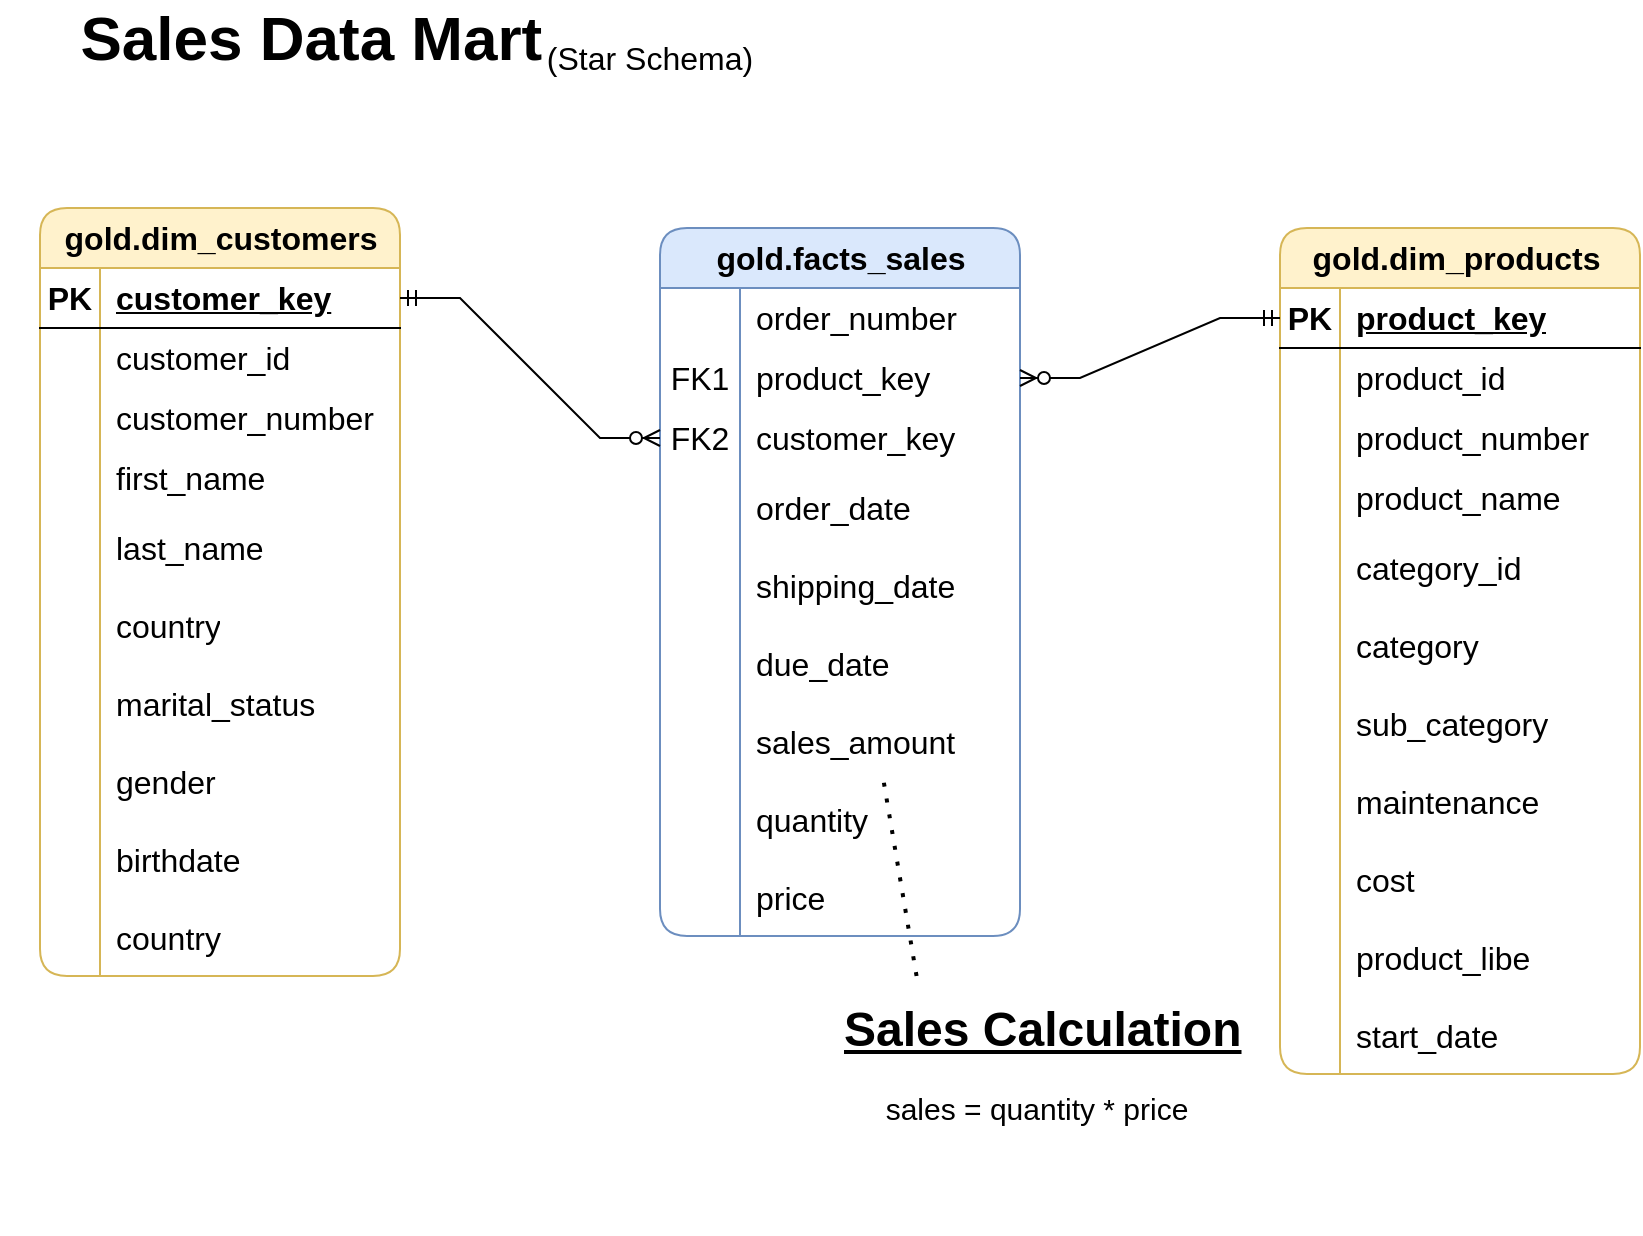 <mxfile version="26.1.0">
  <diagram name="Page-1" id="N7ihyNQauSOS1U6XEbfd">
    <mxGraphModel grid="1" page="1" gridSize="10" guides="1" tooltips="1" connect="1" arrows="1" fold="1" pageScale="1" pageWidth="850" pageHeight="1100" math="0" shadow="0">
      <root>
        <mxCell id="0" />
        <mxCell id="1" parent="0" />
        <mxCell id="QoZe6DG2z-Dy7hGhGaiL-14" value="gold.dim_customers" style="shape=table;startSize=30;container=1;collapsible=1;childLayout=tableLayout;fixedRows=1;rowLines=0;fontStyle=1;align=center;resizeLast=1;html=1;rounded=1;fillColor=#fff2cc;strokeColor=#d6b656;fontSize=16;" vertex="1" parent="1">
          <mxGeometry x="10" y="110" width="180" height="384" as="geometry" />
        </mxCell>
        <mxCell id="QoZe6DG2z-Dy7hGhGaiL-15" value="" style="shape=tableRow;horizontal=0;startSize=0;swimlaneHead=0;swimlaneBody=0;fillColor=none;collapsible=0;dropTarget=0;points=[[0,0.5],[1,0.5]];portConstraint=eastwest;top=0;left=0;right=0;bottom=1;fontSize=16;" vertex="1" parent="QoZe6DG2z-Dy7hGhGaiL-14">
          <mxGeometry y="30" width="180" height="30" as="geometry" />
        </mxCell>
        <mxCell id="QoZe6DG2z-Dy7hGhGaiL-16" value="PK" style="shape=partialRectangle;connectable=0;fillColor=none;top=0;left=0;bottom=0;right=0;fontStyle=1;overflow=hidden;whiteSpace=wrap;html=1;fontSize=16;" vertex="1" parent="QoZe6DG2z-Dy7hGhGaiL-15">
          <mxGeometry width="30" height="30" as="geometry">
            <mxRectangle width="30" height="30" as="alternateBounds" />
          </mxGeometry>
        </mxCell>
        <mxCell id="QoZe6DG2z-Dy7hGhGaiL-17" value="customer_key" style="shape=partialRectangle;connectable=0;fillColor=none;top=0;left=0;bottom=0;right=0;align=left;spacingLeft=6;fontStyle=5;overflow=hidden;whiteSpace=wrap;html=1;fontSize=16;" vertex="1" parent="QoZe6DG2z-Dy7hGhGaiL-15">
          <mxGeometry x="30" width="150" height="30" as="geometry">
            <mxRectangle width="150" height="30" as="alternateBounds" />
          </mxGeometry>
        </mxCell>
        <mxCell id="QoZe6DG2z-Dy7hGhGaiL-18" value="" style="shape=tableRow;horizontal=0;startSize=0;swimlaneHead=0;swimlaneBody=0;fillColor=none;collapsible=0;dropTarget=0;points=[[0,0.5],[1,0.5]];portConstraint=eastwest;top=0;left=0;right=0;bottom=0;fontSize=16;" vertex="1" parent="QoZe6DG2z-Dy7hGhGaiL-14">
          <mxGeometry y="60" width="180" height="30" as="geometry" />
        </mxCell>
        <mxCell id="QoZe6DG2z-Dy7hGhGaiL-19" value="" style="shape=partialRectangle;connectable=0;fillColor=none;top=0;left=0;bottom=0;right=0;editable=1;overflow=hidden;whiteSpace=wrap;html=1;fontSize=16;" vertex="1" parent="QoZe6DG2z-Dy7hGhGaiL-18">
          <mxGeometry width="30" height="30" as="geometry">
            <mxRectangle width="30" height="30" as="alternateBounds" />
          </mxGeometry>
        </mxCell>
        <mxCell id="QoZe6DG2z-Dy7hGhGaiL-20" value="customer_id" style="shape=partialRectangle;connectable=0;fillColor=none;top=0;left=0;bottom=0;right=0;align=left;spacingLeft=6;overflow=hidden;whiteSpace=wrap;html=1;fontSize=16;" vertex="1" parent="QoZe6DG2z-Dy7hGhGaiL-18">
          <mxGeometry x="30" width="150" height="30" as="geometry">
            <mxRectangle width="150" height="30" as="alternateBounds" />
          </mxGeometry>
        </mxCell>
        <mxCell id="QoZe6DG2z-Dy7hGhGaiL-27" value="" style="shape=tableRow;horizontal=0;startSize=0;swimlaneHead=0;swimlaneBody=0;fillColor=none;collapsible=0;dropTarget=0;points=[[0,0.5],[1,0.5]];portConstraint=eastwest;top=0;left=0;right=0;bottom=0;fontSize=16;" vertex="1" parent="QoZe6DG2z-Dy7hGhGaiL-14">
          <mxGeometry y="90" width="180" height="30" as="geometry" />
        </mxCell>
        <mxCell id="QoZe6DG2z-Dy7hGhGaiL-28" value="" style="shape=partialRectangle;connectable=0;fillColor=none;top=0;left=0;bottom=0;right=0;editable=1;overflow=hidden;whiteSpace=wrap;html=1;fontSize=16;" vertex="1" parent="QoZe6DG2z-Dy7hGhGaiL-27">
          <mxGeometry width="30" height="30" as="geometry">
            <mxRectangle width="30" height="30" as="alternateBounds" />
          </mxGeometry>
        </mxCell>
        <mxCell id="QoZe6DG2z-Dy7hGhGaiL-29" value="customer_number" style="shape=partialRectangle;connectable=0;fillColor=none;top=0;left=0;bottom=0;right=0;align=left;spacingLeft=6;overflow=hidden;whiteSpace=wrap;html=1;fontSize=16;" vertex="1" parent="QoZe6DG2z-Dy7hGhGaiL-27">
          <mxGeometry x="30" width="150" height="30" as="geometry">
            <mxRectangle width="150" height="30" as="alternateBounds" />
          </mxGeometry>
        </mxCell>
        <mxCell id="QoZe6DG2z-Dy7hGhGaiL-21" value="" style="shape=tableRow;horizontal=0;startSize=0;swimlaneHead=0;swimlaneBody=0;fillColor=none;collapsible=0;dropTarget=0;points=[[0,0.5],[1,0.5]];portConstraint=eastwest;top=0;left=0;right=0;bottom=0;fontSize=16;" vertex="1" parent="QoZe6DG2z-Dy7hGhGaiL-14">
          <mxGeometry y="120" width="180" height="30" as="geometry" />
        </mxCell>
        <mxCell id="QoZe6DG2z-Dy7hGhGaiL-22" value="" style="shape=partialRectangle;connectable=0;fillColor=none;top=0;left=0;bottom=0;right=0;editable=1;overflow=hidden;whiteSpace=wrap;html=1;fontSize=16;" vertex="1" parent="QoZe6DG2z-Dy7hGhGaiL-21">
          <mxGeometry width="30" height="30" as="geometry">
            <mxRectangle width="30" height="30" as="alternateBounds" />
          </mxGeometry>
        </mxCell>
        <mxCell id="QoZe6DG2z-Dy7hGhGaiL-23" value="first_name" style="shape=partialRectangle;connectable=0;fillColor=none;top=0;left=0;bottom=0;right=0;align=left;spacingLeft=6;overflow=hidden;whiteSpace=wrap;html=1;fontSize=16;" vertex="1" parent="QoZe6DG2z-Dy7hGhGaiL-21">
          <mxGeometry x="30" width="150" height="30" as="geometry">
            <mxRectangle width="150" height="30" as="alternateBounds" />
          </mxGeometry>
        </mxCell>
        <mxCell id="QoZe6DG2z-Dy7hGhGaiL-24" value="" style="shape=tableRow;horizontal=0;startSize=0;swimlaneHead=0;swimlaneBody=0;fillColor=none;collapsible=0;dropTarget=0;points=[[0,0.5],[1,0.5]];portConstraint=eastwest;top=0;left=0;right=0;bottom=0;fontSize=16;" vertex="1" parent="QoZe6DG2z-Dy7hGhGaiL-14">
          <mxGeometry y="150" width="180" height="39" as="geometry" />
        </mxCell>
        <mxCell id="QoZe6DG2z-Dy7hGhGaiL-25" value="" style="shape=partialRectangle;connectable=0;fillColor=none;top=0;left=0;bottom=0;right=0;editable=1;overflow=hidden;whiteSpace=wrap;html=1;fontSize=16;" vertex="1" parent="QoZe6DG2z-Dy7hGhGaiL-24">
          <mxGeometry width="30" height="39" as="geometry">
            <mxRectangle width="30" height="39" as="alternateBounds" />
          </mxGeometry>
        </mxCell>
        <mxCell id="QoZe6DG2z-Dy7hGhGaiL-26" value="last_name" style="shape=partialRectangle;connectable=0;fillColor=none;top=0;left=0;bottom=0;right=0;align=left;spacingLeft=6;overflow=hidden;whiteSpace=wrap;html=1;fontSize=16;" vertex="1" parent="QoZe6DG2z-Dy7hGhGaiL-24">
          <mxGeometry x="30" width="150" height="39" as="geometry">
            <mxRectangle width="150" height="39" as="alternateBounds" />
          </mxGeometry>
        </mxCell>
        <mxCell id="QoZe6DG2z-Dy7hGhGaiL-30" value="" style="shape=tableRow;horizontal=0;startSize=0;swimlaneHead=0;swimlaneBody=0;fillColor=none;collapsible=0;dropTarget=0;points=[[0,0.5],[1,0.5]];portConstraint=eastwest;top=0;left=0;right=0;bottom=0;fontSize=16;" vertex="1" parent="QoZe6DG2z-Dy7hGhGaiL-14">
          <mxGeometry y="189" width="180" height="39" as="geometry" />
        </mxCell>
        <mxCell id="QoZe6DG2z-Dy7hGhGaiL-31" value="" style="shape=partialRectangle;connectable=0;fillColor=none;top=0;left=0;bottom=0;right=0;editable=1;overflow=hidden;whiteSpace=wrap;html=1;fontSize=16;" vertex="1" parent="QoZe6DG2z-Dy7hGhGaiL-30">
          <mxGeometry width="30" height="39" as="geometry">
            <mxRectangle width="30" height="39" as="alternateBounds" />
          </mxGeometry>
        </mxCell>
        <mxCell id="QoZe6DG2z-Dy7hGhGaiL-32" value="country" style="shape=partialRectangle;connectable=0;fillColor=none;top=0;left=0;bottom=0;right=0;align=left;spacingLeft=6;overflow=hidden;whiteSpace=wrap;html=1;fontSize=16;" vertex="1" parent="QoZe6DG2z-Dy7hGhGaiL-30">
          <mxGeometry x="30" width="150" height="39" as="geometry">
            <mxRectangle width="150" height="39" as="alternateBounds" />
          </mxGeometry>
        </mxCell>
        <mxCell id="QoZe6DG2z-Dy7hGhGaiL-33" value="" style="shape=tableRow;horizontal=0;startSize=0;swimlaneHead=0;swimlaneBody=0;fillColor=none;collapsible=0;dropTarget=0;points=[[0,0.5],[1,0.5]];portConstraint=eastwest;top=0;left=0;right=0;bottom=0;fontSize=16;" vertex="1" parent="QoZe6DG2z-Dy7hGhGaiL-14">
          <mxGeometry y="228" width="180" height="39" as="geometry" />
        </mxCell>
        <mxCell id="QoZe6DG2z-Dy7hGhGaiL-34" value="" style="shape=partialRectangle;connectable=0;fillColor=none;top=0;left=0;bottom=0;right=0;editable=1;overflow=hidden;whiteSpace=wrap;html=1;fontSize=16;" vertex="1" parent="QoZe6DG2z-Dy7hGhGaiL-33">
          <mxGeometry width="30" height="39" as="geometry">
            <mxRectangle width="30" height="39" as="alternateBounds" />
          </mxGeometry>
        </mxCell>
        <mxCell id="QoZe6DG2z-Dy7hGhGaiL-35" value="marital_status&amp;nbsp;" style="shape=partialRectangle;connectable=0;fillColor=none;top=0;left=0;bottom=0;right=0;align=left;spacingLeft=6;overflow=hidden;whiteSpace=wrap;html=1;fontSize=16;" vertex="1" parent="QoZe6DG2z-Dy7hGhGaiL-33">
          <mxGeometry x="30" width="150" height="39" as="geometry">
            <mxRectangle width="150" height="39" as="alternateBounds" />
          </mxGeometry>
        </mxCell>
        <mxCell id="QoZe6DG2z-Dy7hGhGaiL-36" value="" style="shape=tableRow;horizontal=0;startSize=0;swimlaneHead=0;swimlaneBody=0;fillColor=none;collapsible=0;dropTarget=0;points=[[0,0.5],[1,0.5]];portConstraint=eastwest;top=0;left=0;right=0;bottom=0;fontSize=16;" vertex="1" parent="QoZe6DG2z-Dy7hGhGaiL-14">
          <mxGeometry y="267" width="180" height="39" as="geometry" />
        </mxCell>
        <mxCell id="QoZe6DG2z-Dy7hGhGaiL-37" value="" style="shape=partialRectangle;connectable=0;fillColor=none;top=0;left=0;bottom=0;right=0;editable=1;overflow=hidden;whiteSpace=wrap;html=1;fontSize=16;" vertex="1" parent="QoZe6DG2z-Dy7hGhGaiL-36">
          <mxGeometry width="30" height="39" as="geometry">
            <mxRectangle width="30" height="39" as="alternateBounds" />
          </mxGeometry>
        </mxCell>
        <mxCell id="QoZe6DG2z-Dy7hGhGaiL-38" value="gender" style="shape=partialRectangle;connectable=0;fillColor=none;top=0;left=0;bottom=0;right=0;align=left;spacingLeft=6;overflow=hidden;whiteSpace=wrap;html=1;fontSize=16;" vertex="1" parent="QoZe6DG2z-Dy7hGhGaiL-36">
          <mxGeometry x="30" width="150" height="39" as="geometry">
            <mxRectangle width="150" height="39" as="alternateBounds" />
          </mxGeometry>
        </mxCell>
        <mxCell id="QoZe6DG2z-Dy7hGhGaiL-39" value="" style="shape=tableRow;horizontal=0;startSize=0;swimlaneHead=0;swimlaneBody=0;fillColor=none;collapsible=0;dropTarget=0;points=[[0,0.5],[1,0.5]];portConstraint=eastwest;top=0;left=0;right=0;bottom=0;fontSize=16;" vertex="1" parent="QoZe6DG2z-Dy7hGhGaiL-14">
          <mxGeometry y="306" width="180" height="39" as="geometry" />
        </mxCell>
        <mxCell id="QoZe6DG2z-Dy7hGhGaiL-40" value="" style="shape=partialRectangle;connectable=0;fillColor=none;top=0;left=0;bottom=0;right=0;editable=1;overflow=hidden;whiteSpace=wrap;html=1;fontSize=16;" vertex="1" parent="QoZe6DG2z-Dy7hGhGaiL-39">
          <mxGeometry width="30" height="39" as="geometry">
            <mxRectangle width="30" height="39" as="alternateBounds" />
          </mxGeometry>
        </mxCell>
        <mxCell id="QoZe6DG2z-Dy7hGhGaiL-41" value="birthdate&amp;nbsp;" style="shape=partialRectangle;connectable=0;fillColor=none;top=0;left=0;bottom=0;right=0;align=left;spacingLeft=6;overflow=hidden;whiteSpace=wrap;html=1;fontSize=16;" vertex="1" parent="QoZe6DG2z-Dy7hGhGaiL-39">
          <mxGeometry x="30" width="150" height="39" as="geometry">
            <mxRectangle width="150" height="39" as="alternateBounds" />
          </mxGeometry>
        </mxCell>
        <mxCell id="QoZe6DG2z-Dy7hGhGaiL-42" value="" style="shape=tableRow;horizontal=0;startSize=0;swimlaneHead=0;swimlaneBody=0;fillColor=none;collapsible=0;dropTarget=0;points=[[0,0.5],[1,0.5]];portConstraint=eastwest;top=0;left=0;right=0;bottom=0;fontSize=16;" vertex="1" parent="QoZe6DG2z-Dy7hGhGaiL-14">
          <mxGeometry y="345" width="180" height="39" as="geometry" />
        </mxCell>
        <mxCell id="QoZe6DG2z-Dy7hGhGaiL-43" value="" style="shape=partialRectangle;connectable=0;fillColor=none;top=0;left=0;bottom=0;right=0;editable=1;overflow=hidden;whiteSpace=wrap;html=1;fontSize=16;" vertex="1" parent="QoZe6DG2z-Dy7hGhGaiL-42">
          <mxGeometry width="30" height="39" as="geometry">
            <mxRectangle width="30" height="39" as="alternateBounds" />
          </mxGeometry>
        </mxCell>
        <mxCell id="QoZe6DG2z-Dy7hGhGaiL-44" value="country&amp;nbsp;" style="shape=partialRectangle;connectable=0;fillColor=none;top=0;left=0;bottom=0;right=0;align=left;spacingLeft=6;overflow=hidden;whiteSpace=wrap;html=1;fontSize=16;" vertex="1" parent="QoZe6DG2z-Dy7hGhGaiL-42">
          <mxGeometry x="30" width="150" height="39" as="geometry">
            <mxRectangle width="150" height="39" as="alternateBounds" />
          </mxGeometry>
        </mxCell>
        <mxCell id="QoZe6DG2z-Dy7hGhGaiL-45" value="gold.dim_products&amp;nbsp;" style="shape=table;startSize=30;container=1;collapsible=1;childLayout=tableLayout;fixedRows=1;rowLines=0;fontStyle=1;align=center;resizeLast=1;html=1;rounded=1;fillColor=#fff2cc;strokeColor=#d6b656;fontSize=16;" vertex="1" parent="1">
          <mxGeometry x="630" y="120" width="180" height="423" as="geometry" />
        </mxCell>
        <mxCell id="QoZe6DG2z-Dy7hGhGaiL-46" value="" style="shape=tableRow;horizontal=0;startSize=0;swimlaneHead=0;swimlaneBody=0;fillColor=none;collapsible=0;dropTarget=0;points=[[0,0.5],[1,0.5]];portConstraint=eastwest;top=0;left=0;right=0;bottom=1;fontSize=16;" vertex="1" parent="QoZe6DG2z-Dy7hGhGaiL-45">
          <mxGeometry y="30" width="180" height="30" as="geometry" />
        </mxCell>
        <mxCell id="QoZe6DG2z-Dy7hGhGaiL-47" value="PK" style="shape=partialRectangle;connectable=0;fillColor=none;top=0;left=0;bottom=0;right=0;fontStyle=1;overflow=hidden;whiteSpace=wrap;html=1;fontSize=16;" vertex="1" parent="QoZe6DG2z-Dy7hGhGaiL-46">
          <mxGeometry width="30" height="30" as="geometry">
            <mxRectangle width="30" height="30" as="alternateBounds" />
          </mxGeometry>
        </mxCell>
        <mxCell id="QoZe6DG2z-Dy7hGhGaiL-48" value="product_key" style="shape=partialRectangle;connectable=0;fillColor=none;top=0;left=0;bottom=0;right=0;align=left;spacingLeft=6;fontStyle=5;overflow=hidden;whiteSpace=wrap;html=1;fontSize=16;" vertex="1" parent="QoZe6DG2z-Dy7hGhGaiL-46">
          <mxGeometry x="30" width="150" height="30" as="geometry">
            <mxRectangle width="150" height="30" as="alternateBounds" />
          </mxGeometry>
        </mxCell>
        <mxCell id="QoZe6DG2z-Dy7hGhGaiL-49" value="" style="shape=tableRow;horizontal=0;startSize=0;swimlaneHead=0;swimlaneBody=0;fillColor=none;collapsible=0;dropTarget=0;points=[[0,0.5],[1,0.5]];portConstraint=eastwest;top=0;left=0;right=0;bottom=0;fontSize=16;" vertex="1" parent="QoZe6DG2z-Dy7hGhGaiL-45">
          <mxGeometry y="60" width="180" height="30" as="geometry" />
        </mxCell>
        <mxCell id="QoZe6DG2z-Dy7hGhGaiL-50" value="" style="shape=partialRectangle;connectable=0;fillColor=none;top=0;left=0;bottom=0;right=0;editable=1;overflow=hidden;whiteSpace=wrap;html=1;fontSize=16;" vertex="1" parent="QoZe6DG2z-Dy7hGhGaiL-49">
          <mxGeometry width="30" height="30" as="geometry">
            <mxRectangle width="30" height="30" as="alternateBounds" />
          </mxGeometry>
        </mxCell>
        <mxCell id="QoZe6DG2z-Dy7hGhGaiL-51" value="product_id" style="shape=partialRectangle;connectable=0;fillColor=none;top=0;left=0;bottom=0;right=0;align=left;spacingLeft=6;overflow=hidden;whiteSpace=wrap;html=1;fontSize=16;" vertex="1" parent="QoZe6DG2z-Dy7hGhGaiL-49">
          <mxGeometry x="30" width="150" height="30" as="geometry">
            <mxRectangle width="150" height="30" as="alternateBounds" />
          </mxGeometry>
        </mxCell>
        <mxCell id="QoZe6DG2z-Dy7hGhGaiL-52" value="" style="shape=tableRow;horizontal=0;startSize=0;swimlaneHead=0;swimlaneBody=0;fillColor=none;collapsible=0;dropTarget=0;points=[[0,0.5],[1,0.5]];portConstraint=eastwest;top=0;left=0;right=0;bottom=0;fontSize=16;" vertex="1" parent="QoZe6DG2z-Dy7hGhGaiL-45">
          <mxGeometry y="90" width="180" height="30" as="geometry" />
        </mxCell>
        <mxCell id="QoZe6DG2z-Dy7hGhGaiL-53" value="" style="shape=partialRectangle;connectable=0;fillColor=none;top=0;left=0;bottom=0;right=0;editable=1;overflow=hidden;whiteSpace=wrap;html=1;fontSize=16;" vertex="1" parent="QoZe6DG2z-Dy7hGhGaiL-52">
          <mxGeometry width="30" height="30" as="geometry">
            <mxRectangle width="30" height="30" as="alternateBounds" />
          </mxGeometry>
        </mxCell>
        <mxCell id="QoZe6DG2z-Dy7hGhGaiL-54" value="product_number" style="shape=partialRectangle;connectable=0;fillColor=none;top=0;left=0;bottom=0;right=0;align=left;spacingLeft=6;overflow=hidden;whiteSpace=wrap;html=1;fontSize=16;" vertex="1" parent="QoZe6DG2z-Dy7hGhGaiL-52">
          <mxGeometry x="30" width="150" height="30" as="geometry">
            <mxRectangle width="150" height="30" as="alternateBounds" />
          </mxGeometry>
        </mxCell>
        <mxCell id="QoZe6DG2z-Dy7hGhGaiL-55" value="" style="shape=tableRow;horizontal=0;startSize=0;swimlaneHead=0;swimlaneBody=0;fillColor=none;collapsible=0;dropTarget=0;points=[[0,0.5],[1,0.5]];portConstraint=eastwest;top=0;left=0;right=0;bottom=0;fontSize=16;" vertex="1" parent="QoZe6DG2z-Dy7hGhGaiL-45">
          <mxGeometry y="120" width="180" height="30" as="geometry" />
        </mxCell>
        <mxCell id="QoZe6DG2z-Dy7hGhGaiL-56" value="" style="shape=partialRectangle;connectable=0;fillColor=none;top=0;left=0;bottom=0;right=0;editable=1;overflow=hidden;whiteSpace=wrap;html=1;fontSize=16;" vertex="1" parent="QoZe6DG2z-Dy7hGhGaiL-55">
          <mxGeometry width="30" height="30" as="geometry">
            <mxRectangle width="30" height="30" as="alternateBounds" />
          </mxGeometry>
        </mxCell>
        <mxCell id="QoZe6DG2z-Dy7hGhGaiL-57" value="product_name&amp;nbsp;" style="shape=partialRectangle;connectable=0;fillColor=none;top=0;left=0;bottom=0;right=0;align=left;spacingLeft=6;overflow=hidden;whiteSpace=wrap;html=1;fontSize=16;" vertex="1" parent="QoZe6DG2z-Dy7hGhGaiL-55">
          <mxGeometry x="30" width="150" height="30" as="geometry">
            <mxRectangle width="150" height="30" as="alternateBounds" />
          </mxGeometry>
        </mxCell>
        <mxCell id="QoZe6DG2z-Dy7hGhGaiL-58" value="" style="shape=tableRow;horizontal=0;startSize=0;swimlaneHead=0;swimlaneBody=0;fillColor=none;collapsible=0;dropTarget=0;points=[[0,0.5],[1,0.5]];portConstraint=eastwest;top=0;left=0;right=0;bottom=0;fontSize=16;" vertex="1" parent="QoZe6DG2z-Dy7hGhGaiL-45">
          <mxGeometry y="150" width="180" height="39" as="geometry" />
        </mxCell>
        <mxCell id="QoZe6DG2z-Dy7hGhGaiL-59" value="" style="shape=partialRectangle;connectable=0;fillColor=none;top=0;left=0;bottom=0;right=0;editable=1;overflow=hidden;whiteSpace=wrap;html=1;fontSize=16;" vertex="1" parent="QoZe6DG2z-Dy7hGhGaiL-58">
          <mxGeometry width="30" height="39" as="geometry">
            <mxRectangle width="30" height="39" as="alternateBounds" />
          </mxGeometry>
        </mxCell>
        <mxCell id="QoZe6DG2z-Dy7hGhGaiL-60" value="category_id" style="shape=partialRectangle;connectable=0;fillColor=none;top=0;left=0;bottom=0;right=0;align=left;spacingLeft=6;overflow=hidden;whiteSpace=wrap;html=1;fontSize=16;" vertex="1" parent="QoZe6DG2z-Dy7hGhGaiL-58">
          <mxGeometry x="30" width="150" height="39" as="geometry">
            <mxRectangle width="150" height="39" as="alternateBounds" />
          </mxGeometry>
        </mxCell>
        <mxCell id="QoZe6DG2z-Dy7hGhGaiL-61" value="" style="shape=tableRow;horizontal=0;startSize=0;swimlaneHead=0;swimlaneBody=0;fillColor=none;collapsible=0;dropTarget=0;points=[[0,0.5],[1,0.5]];portConstraint=eastwest;top=0;left=0;right=0;bottom=0;fontSize=16;" vertex="1" parent="QoZe6DG2z-Dy7hGhGaiL-45">
          <mxGeometry y="189" width="180" height="39" as="geometry" />
        </mxCell>
        <mxCell id="QoZe6DG2z-Dy7hGhGaiL-62" value="" style="shape=partialRectangle;connectable=0;fillColor=none;top=0;left=0;bottom=0;right=0;editable=1;overflow=hidden;whiteSpace=wrap;html=1;fontSize=16;" vertex="1" parent="QoZe6DG2z-Dy7hGhGaiL-61">
          <mxGeometry width="30" height="39" as="geometry">
            <mxRectangle width="30" height="39" as="alternateBounds" />
          </mxGeometry>
        </mxCell>
        <mxCell id="QoZe6DG2z-Dy7hGhGaiL-63" value="category&amp;nbsp;" style="shape=partialRectangle;connectable=0;fillColor=none;top=0;left=0;bottom=0;right=0;align=left;spacingLeft=6;overflow=hidden;whiteSpace=wrap;html=1;fontSize=16;" vertex="1" parent="QoZe6DG2z-Dy7hGhGaiL-61">
          <mxGeometry x="30" width="150" height="39" as="geometry">
            <mxRectangle width="150" height="39" as="alternateBounds" />
          </mxGeometry>
        </mxCell>
        <mxCell id="QoZe6DG2z-Dy7hGhGaiL-64" value="" style="shape=tableRow;horizontal=0;startSize=0;swimlaneHead=0;swimlaneBody=0;fillColor=none;collapsible=0;dropTarget=0;points=[[0,0.5],[1,0.5]];portConstraint=eastwest;top=0;left=0;right=0;bottom=0;fontSize=16;" vertex="1" parent="QoZe6DG2z-Dy7hGhGaiL-45">
          <mxGeometry y="228" width="180" height="39" as="geometry" />
        </mxCell>
        <mxCell id="QoZe6DG2z-Dy7hGhGaiL-65" value="" style="shape=partialRectangle;connectable=0;fillColor=none;top=0;left=0;bottom=0;right=0;editable=1;overflow=hidden;whiteSpace=wrap;html=1;fontSize=16;" vertex="1" parent="QoZe6DG2z-Dy7hGhGaiL-64">
          <mxGeometry width="30" height="39" as="geometry">
            <mxRectangle width="30" height="39" as="alternateBounds" />
          </mxGeometry>
        </mxCell>
        <mxCell id="QoZe6DG2z-Dy7hGhGaiL-66" value="sub_category" style="shape=partialRectangle;connectable=0;fillColor=none;top=0;left=0;bottom=0;right=0;align=left;spacingLeft=6;overflow=hidden;whiteSpace=wrap;html=1;fontSize=16;" vertex="1" parent="QoZe6DG2z-Dy7hGhGaiL-64">
          <mxGeometry x="30" width="150" height="39" as="geometry">
            <mxRectangle width="150" height="39" as="alternateBounds" />
          </mxGeometry>
        </mxCell>
        <mxCell id="QoZe6DG2z-Dy7hGhGaiL-67" value="" style="shape=tableRow;horizontal=0;startSize=0;swimlaneHead=0;swimlaneBody=0;fillColor=none;collapsible=0;dropTarget=0;points=[[0,0.5],[1,0.5]];portConstraint=eastwest;top=0;left=0;right=0;bottom=0;fontSize=16;" vertex="1" parent="QoZe6DG2z-Dy7hGhGaiL-45">
          <mxGeometry y="267" width="180" height="39" as="geometry" />
        </mxCell>
        <mxCell id="QoZe6DG2z-Dy7hGhGaiL-68" value="" style="shape=partialRectangle;connectable=0;fillColor=none;top=0;left=0;bottom=0;right=0;editable=1;overflow=hidden;whiteSpace=wrap;html=1;fontSize=16;" vertex="1" parent="QoZe6DG2z-Dy7hGhGaiL-67">
          <mxGeometry width="30" height="39" as="geometry">
            <mxRectangle width="30" height="39" as="alternateBounds" />
          </mxGeometry>
        </mxCell>
        <mxCell id="QoZe6DG2z-Dy7hGhGaiL-69" value="maintenance" style="shape=partialRectangle;connectable=0;fillColor=none;top=0;left=0;bottom=0;right=0;align=left;spacingLeft=6;overflow=hidden;whiteSpace=wrap;html=1;fontSize=16;" vertex="1" parent="QoZe6DG2z-Dy7hGhGaiL-67">
          <mxGeometry x="30" width="150" height="39" as="geometry">
            <mxRectangle width="150" height="39" as="alternateBounds" />
          </mxGeometry>
        </mxCell>
        <mxCell id="QoZe6DG2z-Dy7hGhGaiL-70" value="" style="shape=tableRow;horizontal=0;startSize=0;swimlaneHead=0;swimlaneBody=0;fillColor=none;collapsible=0;dropTarget=0;points=[[0,0.5],[1,0.5]];portConstraint=eastwest;top=0;left=0;right=0;bottom=0;fontSize=16;" vertex="1" parent="QoZe6DG2z-Dy7hGhGaiL-45">
          <mxGeometry y="306" width="180" height="39" as="geometry" />
        </mxCell>
        <mxCell id="QoZe6DG2z-Dy7hGhGaiL-71" value="" style="shape=partialRectangle;connectable=0;fillColor=none;top=0;left=0;bottom=0;right=0;editable=1;overflow=hidden;whiteSpace=wrap;html=1;fontSize=16;" vertex="1" parent="QoZe6DG2z-Dy7hGhGaiL-70">
          <mxGeometry width="30" height="39" as="geometry">
            <mxRectangle width="30" height="39" as="alternateBounds" />
          </mxGeometry>
        </mxCell>
        <mxCell id="QoZe6DG2z-Dy7hGhGaiL-72" value="cost&amp;nbsp;" style="shape=partialRectangle;connectable=0;fillColor=none;top=0;left=0;bottom=0;right=0;align=left;spacingLeft=6;overflow=hidden;whiteSpace=wrap;html=1;fontSize=16;" vertex="1" parent="QoZe6DG2z-Dy7hGhGaiL-70">
          <mxGeometry x="30" width="150" height="39" as="geometry">
            <mxRectangle width="150" height="39" as="alternateBounds" />
          </mxGeometry>
        </mxCell>
        <mxCell id="QoZe6DG2z-Dy7hGhGaiL-73" value="" style="shape=tableRow;horizontal=0;startSize=0;swimlaneHead=0;swimlaneBody=0;fillColor=none;collapsible=0;dropTarget=0;points=[[0,0.5],[1,0.5]];portConstraint=eastwest;top=0;left=0;right=0;bottom=0;fontSize=16;" vertex="1" parent="QoZe6DG2z-Dy7hGhGaiL-45">
          <mxGeometry y="345" width="180" height="39" as="geometry" />
        </mxCell>
        <mxCell id="QoZe6DG2z-Dy7hGhGaiL-74" value="" style="shape=partialRectangle;connectable=0;fillColor=none;top=0;left=0;bottom=0;right=0;editable=1;overflow=hidden;whiteSpace=wrap;html=1;fontSize=16;" vertex="1" parent="QoZe6DG2z-Dy7hGhGaiL-73">
          <mxGeometry width="30" height="39" as="geometry">
            <mxRectangle width="30" height="39" as="alternateBounds" />
          </mxGeometry>
        </mxCell>
        <mxCell id="QoZe6DG2z-Dy7hGhGaiL-75" value="product_libe&amp;nbsp;" style="shape=partialRectangle;connectable=0;fillColor=none;top=0;left=0;bottom=0;right=0;align=left;spacingLeft=6;overflow=hidden;whiteSpace=wrap;html=1;fontSize=16;" vertex="1" parent="QoZe6DG2z-Dy7hGhGaiL-73">
          <mxGeometry x="30" width="150" height="39" as="geometry">
            <mxRectangle width="150" height="39" as="alternateBounds" />
          </mxGeometry>
        </mxCell>
        <mxCell id="QoZe6DG2z-Dy7hGhGaiL-76" value="" style="shape=tableRow;horizontal=0;startSize=0;swimlaneHead=0;swimlaneBody=0;fillColor=none;collapsible=0;dropTarget=0;points=[[0,0.5],[1,0.5]];portConstraint=eastwest;top=0;left=0;right=0;bottom=0;fontSize=16;" vertex="1" parent="QoZe6DG2z-Dy7hGhGaiL-45">
          <mxGeometry y="384" width="180" height="39" as="geometry" />
        </mxCell>
        <mxCell id="QoZe6DG2z-Dy7hGhGaiL-77" value="" style="shape=partialRectangle;connectable=0;fillColor=none;top=0;left=0;bottom=0;right=0;editable=1;overflow=hidden;whiteSpace=wrap;html=1;fontSize=16;" vertex="1" parent="QoZe6DG2z-Dy7hGhGaiL-76">
          <mxGeometry width="30" height="39" as="geometry">
            <mxRectangle width="30" height="39" as="alternateBounds" />
          </mxGeometry>
        </mxCell>
        <mxCell id="QoZe6DG2z-Dy7hGhGaiL-78" value="start_date&amp;nbsp;" style="shape=partialRectangle;connectable=0;fillColor=none;top=0;left=0;bottom=0;right=0;align=left;spacingLeft=6;overflow=hidden;whiteSpace=wrap;html=1;fontSize=16;" vertex="1" parent="QoZe6DG2z-Dy7hGhGaiL-76">
          <mxGeometry x="30" width="150" height="39" as="geometry">
            <mxRectangle width="150" height="39" as="alternateBounds" />
          </mxGeometry>
        </mxCell>
        <mxCell id="QoZe6DG2z-Dy7hGhGaiL-79" value="gold.facts_sales" style="shape=table;startSize=30;container=1;collapsible=1;childLayout=tableLayout;fixedRows=1;rowLines=0;fontStyle=1;align=center;resizeLast=1;html=1;rounded=1;fillColor=#dae8fc;strokeColor=#6c8ebf;fontSize=16;" vertex="1" parent="1">
          <mxGeometry x="320" y="120" width="180" height="354" as="geometry" />
        </mxCell>
        <mxCell id="QoZe6DG2z-Dy7hGhGaiL-83" value="" style="shape=tableRow;horizontal=0;startSize=0;swimlaneHead=0;swimlaneBody=0;fillColor=none;collapsible=0;dropTarget=0;points=[[0,0.5],[1,0.5]];portConstraint=eastwest;top=0;left=0;right=0;bottom=0;fontSize=16;" vertex="1" parent="QoZe6DG2z-Dy7hGhGaiL-79">
          <mxGeometry y="30" width="180" height="30" as="geometry" />
        </mxCell>
        <mxCell id="QoZe6DG2z-Dy7hGhGaiL-84" value="" style="shape=partialRectangle;connectable=0;fillColor=none;top=0;left=0;bottom=0;right=0;editable=1;overflow=hidden;whiteSpace=wrap;html=1;fontSize=16;" vertex="1" parent="QoZe6DG2z-Dy7hGhGaiL-83">
          <mxGeometry width="40.0" height="30" as="geometry">
            <mxRectangle width="40.0" height="30" as="alternateBounds" />
          </mxGeometry>
        </mxCell>
        <mxCell id="QoZe6DG2z-Dy7hGhGaiL-85" value="order_number&amp;nbsp;" style="shape=partialRectangle;connectable=0;fillColor=none;top=0;left=0;bottom=0;right=0;align=left;spacingLeft=6;overflow=hidden;whiteSpace=wrap;html=1;fontSize=16;" vertex="1" parent="QoZe6DG2z-Dy7hGhGaiL-83">
          <mxGeometry x="40.0" width="140.0" height="30" as="geometry">
            <mxRectangle width="140.0" height="30" as="alternateBounds" />
          </mxGeometry>
        </mxCell>
        <mxCell id="QoZe6DG2z-Dy7hGhGaiL-86" value="" style="shape=tableRow;horizontal=0;startSize=0;swimlaneHead=0;swimlaneBody=0;fillColor=none;collapsible=0;dropTarget=0;points=[[0,0.5],[1,0.5]];portConstraint=eastwest;top=0;left=0;right=0;bottom=0;fontSize=16;" vertex="1" parent="QoZe6DG2z-Dy7hGhGaiL-79">
          <mxGeometry y="60" width="180" height="30" as="geometry" />
        </mxCell>
        <mxCell id="QoZe6DG2z-Dy7hGhGaiL-87" value="FK1" style="shape=partialRectangle;connectable=0;fillColor=none;top=0;left=0;bottom=0;right=0;editable=1;overflow=hidden;whiteSpace=wrap;html=1;fontSize=16;" vertex="1" parent="QoZe6DG2z-Dy7hGhGaiL-86">
          <mxGeometry width="40.0" height="30" as="geometry">
            <mxRectangle width="40.0" height="30" as="alternateBounds" />
          </mxGeometry>
        </mxCell>
        <mxCell id="QoZe6DG2z-Dy7hGhGaiL-88" value="product_key&amp;nbsp;" style="shape=partialRectangle;connectable=0;fillColor=none;top=0;left=0;bottom=0;right=0;align=left;spacingLeft=6;overflow=hidden;whiteSpace=wrap;html=1;fontSize=16;" vertex="1" parent="QoZe6DG2z-Dy7hGhGaiL-86">
          <mxGeometry x="40.0" width="140.0" height="30" as="geometry">
            <mxRectangle width="140.0" height="30" as="alternateBounds" />
          </mxGeometry>
        </mxCell>
        <mxCell id="QoZe6DG2z-Dy7hGhGaiL-89" value="" style="shape=tableRow;horizontal=0;startSize=0;swimlaneHead=0;swimlaneBody=0;fillColor=none;collapsible=0;dropTarget=0;points=[[0,0.5],[1,0.5]];portConstraint=eastwest;top=0;left=0;right=0;bottom=0;fontSize=16;" vertex="1" parent="QoZe6DG2z-Dy7hGhGaiL-79">
          <mxGeometry y="90" width="180" height="30" as="geometry" />
        </mxCell>
        <mxCell id="QoZe6DG2z-Dy7hGhGaiL-90" value="FK2" style="shape=partialRectangle;connectable=0;fillColor=none;top=0;left=0;bottom=0;right=0;editable=1;overflow=hidden;whiteSpace=wrap;html=1;fontSize=16;" vertex="1" parent="QoZe6DG2z-Dy7hGhGaiL-89">
          <mxGeometry width="40.0" height="30" as="geometry">
            <mxRectangle width="40.0" height="30" as="alternateBounds" />
          </mxGeometry>
        </mxCell>
        <mxCell id="QoZe6DG2z-Dy7hGhGaiL-91" value="customer_key&amp;nbsp;" style="shape=partialRectangle;connectable=0;fillColor=none;top=0;left=0;bottom=0;right=0;align=left;spacingLeft=6;overflow=hidden;whiteSpace=wrap;html=1;fontSize=16;" vertex="1" parent="QoZe6DG2z-Dy7hGhGaiL-89">
          <mxGeometry x="40.0" width="140.0" height="30" as="geometry">
            <mxRectangle width="140.0" height="30" as="alternateBounds" />
          </mxGeometry>
        </mxCell>
        <mxCell id="QoZe6DG2z-Dy7hGhGaiL-92" value="" style="shape=tableRow;horizontal=0;startSize=0;swimlaneHead=0;swimlaneBody=0;fillColor=none;collapsible=0;dropTarget=0;points=[[0,0.5],[1,0.5]];portConstraint=eastwest;top=0;left=0;right=0;bottom=0;fontSize=16;" vertex="1" parent="QoZe6DG2z-Dy7hGhGaiL-79">
          <mxGeometry y="120" width="180" height="39" as="geometry" />
        </mxCell>
        <mxCell id="QoZe6DG2z-Dy7hGhGaiL-93" value="" style="shape=partialRectangle;connectable=0;fillColor=none;top=0;left=0;bottom=0;right=0;editable=1;overflow=hidden;whiteSpace=wrap;html=1;fontSize=16;" vertex="1" parent="QoZe6DG2z-Dy7hGhGaiL-92">
          <mxGeometry width="40.0" height="39" as="geometry">
            <mxRectangle width="40.0" height="39" as="alternateBounds" />
          </mxGeometry>
        </mxCell>
        <mxCell id="QoZe6DG2z-Dy7hGhGaiL-94" value="order_date&amp;nbsp;" style="shape=partialRectangle;connectable=0;fillColor=none;top=0;left=0;bottom=0;right=0;align=left;spacingLeft=6;overflow=hidden;whiteSpace=wrap;html=1;fontSize=16;" vertex="1" parent="QoZe6DG2z-Dy7hGhGaiL-92">
          <mxGeometry x="40.0" width="140.0" height="39" as="geometry">
            <mxRectangle width="140.0" height="39" as="alternateBounds" />
          </mxGeometry>
        </mxCell>
        <mxCell id="QoZe6DG2z-Dy7hGhGaiL-95" value="" style="shape=tableRow;horizontal=0;startSize=0;swimlaneHead=0;swimlaneBody=0;fillColor=none;collapsible=0;dropTarget=0;points=[[0,0.5],[1,0.5]];portConstraint=eastwest;top=0;left=0;right=0;bottom=0;fontSize=16;" vertex="1" parent="QoZe6DG2z-Dy7hGhGaiL-79">
          <mxGeometry y="159" width="180" height="39" as="geometry" />
        </mxCell>
        <mxCell id="QoZe6DG2z-Dy7hGhGaiL-96" value="" style="shape=partialRectangle;connectable=0;fillColor=none;top=0;left=0;bottom=0;right=0;editable=1;overflow=hidden;whiteSpace=wrap;html=1;fontSize=16;" vertex="1" parent="QoZe6DG2z-Dy7hGhGaiL-95">
          <mxGeometry width="40.0" height="39" as="geometry">
            <mxRectangle width="40.0" height="39" as="alternateBounds" />
          </mxGeometry>
        </mxCell>
        <mxCell id="QoZe6DG2z-Dy7hGhGaiL-97" value="shipping_date&amp;nbsp;" style="shape=partialRectangle;connectable=0;fillColor=none;top=0;left=0;bottom=0;right=0;align=left;spacingLeft=6;overflow=hidden;whiteSpace=wrap;html=1;fontSize=16;" vertex="1" parent="QoZe6DG2z-Dy7hGhGaiL-95">
          <mxGeometry x="40.0" width="140.0" height="39" as="geometry">
            <mxRectangle width="140.0" height="39" as="alternateBounds" />
          </mxGeometry>
        </mxCell>
        <mxCell id="QoZe6DG2z-Dy7hGhGaiL-98" value="" style="shape=tableRow;horizontal=0;startSize=0;swimlaneHead=0;swimlaneBody=0;fillColor=none;collapsible=0;dropTarget=0;points=[[0,0.5],[1,0.5]];portConstraint=eastwest;top=0;left=0;right=0;bottom=0;fontSize=16;" vertex="1" parent="QoZe6DG2z-Dy7hGhGaiL-79">
          <mxGeometry y="198" width="180" height="39" as="geometry" />
        </mxCell>
        <mxCell id="QoZe6DG2z-Dy7hGhGaiL-99" value="" style="shape=partialRectangle;connectable=0;fillColor=none;top=0;left=0;bottom=0;right=0;editable=1;overflow=hidden;whiteSpace=wrap;html=1;fontSize=16;" vertex="1" parent="QoZe6DG2z-Dy7hGhGaiL-98">
          <mxGeometry width="40.0" height="39" as="geometry">
            <mxRectangle width="40.0" height="39" as="alternateBounds" />
          </mxGeometry>
        </mxCell>
        <mxCell id="QoZe6DG2z-Dy7hGhGaiL-100" value="due_date" style="shape=partialRectangle;connectable=0;fillColor=none;top=0;left=0;bottom=0;right=0;align=left;spacingLeft=6;overflow=hidden;whiteSpace=wrap;html=1;fontSize=16;" vertex="1" parent="QoZe6DG2z-Dy7hGhGaiL-98">
          <mxGeometry x="40.0" width="140.0" height="39" as="geometry">
            <mxRectangle width="140.0" height="39" as="alternateBounds" />
          </mxGeometry>
        </mxCell>
        <mxCell id="QoZe6DG2z-Dy7hGhGaiL-101" value="" style="shape=tableRow;horizontal=0;startSize=0;swimlaneHead=0;swimlaneBody=0;fillColor=none;collapsible=0;dropTarget=0;points=[[0,0.5],[1,0.5]];portConstraint=eastwest;top=0;left=0;right=0;bottom=0;fontSize=16;" vertex="1" parent="QoZe6DG2z-Dy7hGhGaiL-79">
          <mxGeometry y="237" width="180" height="39" as="geometry" />
        </mxCell>
        <mxCell id="QoZe6DG2z-Dy7hGhGaiL-102" value="" style="shape=partialRectangle;connectable=0;fillColor=none;top=0;left=0;bottom=0;right=0;editable=1;overflow=hidden;whiteSpace=wrap;html=1;fontSize=16;" vertex="1" parent="QoZe6DG2z-Dy7hGhGaiL-101">
          <mxGeometry width="40.0" height="39" as="geometry">
            <mxRectangle width="40.0" height="39" as="alternateBounds" />
          </mxGeometry>
        </mxCell>
        <mxCell id="QoZe6DG2z-Dy7hGhGaiL-103" value="sales_amount&amp;nbsp;" style="shape=partialRectangle;connectable=0;fillColor=none;top=0;left=0;bottom=0;right=0;align=left;spacingLeft=6;overflow=hidden;whiteSpace=wrap;html=1;fontSize=16;" vertex="1" parent="QoZe6DG2z-Dy7hGhGaiL-101">
          <mxGeometry x="40.0" width="140.0" height="39" as="geometry">
            <mxRectangle width="140.0" height="39" as="alternateBounds" />
          </mxGeometry>
        </mxCell>
        <mxCell id="QoZe6DG2z-Dy7hGhGaiL-104" value="" style="shape=tableRow;horizontal=0;startSize=0;swimlaneHead=0;swimlaneBody=0;fillColor=none;collapsible=0;dropTarget=0;points=[[0,0.5],[1,0.5]];portConstraint=eastwest;top=0;left=0;right=0;bottom=0;fontSize=16;" vertex="1" parent="QoZe6DG2z-Dy7hGhGaiL-79">
          <mxGeometry y="276" width="180" height="39" as="geometry" />
        </mxCell>
        <mxCell id="QoZe6DG2z-Dy7hGhGaiL-105" value="" style="shape=partialRectangle;connectable=0;fillColor=none;top=0;left=0;bottom=0;right=0;editable=1;overflow=hidden;whiteSpace=wrap;html=1;fontSize=16;" vertex="1" parent="QoZe6DG2z-Dy7hGhGaiL-104">
          <mxGeometry width="40.0" height="39" as="geometry">
            <mxRectangle width="40.0" height="39" as="alternateBounds" />
          </mxGeometry>
        </mxCell>
        <mxCell id="QoZe6DG2z-Dy7hGhGaiL-106" value="quantity&amp;nbsp;" style="shape=partialRectangle;connectable=0;fillColor=none;top=0;left=0;bottom=0;right=0;align=left;spacingLeft=6;overflow=hidden;whiteSpace=wrap;html=1;fontSize=16;" vertex="1" parent="QoZe6DG2z-Dy7hGhGaiL-104">
          <mxGeometry x="40.0" width="140.0" height="39" as="geometry">
            <mxRectangle width="140.0" height="39" as="alternateBounds" />
          </mxGeometry>
        </mxCell>
        <mxCell id="QoZe6DG2z-Dy7hGhGaiL-107" value="" style="shape=tableRow;horizontal=0;startSize=0;swimlaneHead=0;swimlaneBody=0;fillColor=none;collapsible=0;dropTarget=0;points=[[0,0.5],[1,0.5]];portConstraint=eastwest;top=0;left=0;right=0;bottom=0;fontSize=16;" vertex="1" parent="QoZe6DG2z-Dy7hGhGaiL-79">
          <mxGeometry y="315" width="180" height="39" as="geometry" />
        </mxCell>
        <mxCell id="QoZe6DG2z-Dy7hGhGaiL-108" value="" style="shape=partialRectangle;connectable=0;fillColor=none;top=0;left=0;bottom=0;right=0;editable=1;overflow=hidden;whiteSpace=wrap;html=1;fontSize=16;" vertex="1" parent="QoZe6DG2z-Dy7hGhGaiL-107">
          <mxGeometry width="40.0" height="39" as="geometry">
            <mxRectangle width="40.0" height="39" as="alternateBounds" />
          </mxGeometry>
        </mxCell>
        <mxCell id="QoZe6DG2z-Dy7hGhGaiL-109" value="price" style="shape=partialRectangle;connectable=0;fillColor=none;top=0;left=0;bottom=0;right=0;align=left;spacingLeft=6;overflow=hidden;whiteSpace=wrap;html=1;fontSize=16;" vertex="1" parent="QoZe6DG2z-Dy7hGhGaiL-107">
          <mxGeometry x="40.0" width="140.0" height="39" as="geometry">
            <mxRectangle width="140.0" height="39" as="alternateBounds" />
          </mxGeometry>
        </mxCell>
        <mxCell id="QoZe6DG2z-Dy7hGhGaiL-113" value="" style="edgeStyle=entityRelationEdgeStyle;fontSize=12;html=1;endArrow=ERzeroToMany;startArrow=ERmandOne;rounded=0;exitX=1;exitY=0.5;exitDx=0;exitDy=0;entryX=0;entryY=0.5;entryDx=0;entryDy=0;" edge="1" parent="1" source="QoZe6DG2z-Dy7hGhGaiL-15" target="QoZe6DG2z-Dy7hGhGaiL-89">
          <mxGeometry width="100" height="100" relative="1" as="geometry">
            <mxPoint x="210" y="290" as="sourcePoint" />
            <mxPoint x="310" y="190" as="targetPoint" />
            <Array as="points">
              <mxPoint x="230" y="270" />
              <mxPoint x="210" y="220" />
            </Array>
          </mxGeometry>
        </mxCell>
        <mxCell id="QoZe6DG2z-Dy7hGhGaiL-114" value="" style="edgeStyle=entityRelationEdgeStyle;fontSize=12;html=1;endArrow=ERzeroToMany;startArrow=ERmandOne;rounded=0;entryX=1;entryY=0.5;entryDx=0;entryDy=0;exitX=0;exitY=0.5;exitDx=0;exitDy=0;" edge="1" parent="1" source="QoZe6DG2z-Dy7hGhGaiL-46" target="QoZe6DG2z-Dy7hGhGaiL-86">
          <mxGeometry width="100" height="100" relative="1" as="geometry">
            <mxPoint x="550" y="350" as="sourcePoint" />
            <mxPoint x="620" y="247" as="targetPoint" />
          </mxGeometry>
        </mxCell>
        <mxCell id="QoZe6DG2z-Dy7hGhGaiL-115" value="Sales Data Mart&amp;nbsp;" style="text;html=1;align=center;verticalAlign=middle;whiteSpace=wrap;rounded=0;fontStyle=1;fontSize=31;" vertex="1" parent="1">
          <mxGeometry x="-10" y="10" width="320" height="30" as="geometry" />
        </mxCell>
        <mxCell id="QoZe6DG2z-Dy7hGhGaiL-116" value="&lt;span style=&quot;font-size: 16px;&quot;&gt;(Star Schema)&lt;/span&gt;" style="text;html=1;align=center;verticalAlign=middle;whiteSpace=wrap;rounded=0;" vertex="1" parent="1">
          <mxGeometry x="205" y="20" width="220" height="30" as="geometry" />
        </mxCell>
        <mxCell id="QoZe6DG2z-Dy7hGhGaiL-117" value="&lt;h1 style=&quot;margin-top: 0px;&quot;&gt;&lt;span style=&quot;background-color: transparent; color: light-dark(rgb(0, 0, 0), rgb(255, 255, 255));&quot;&gt;&lt;u&gt;Sales Calculation&lt;/u&gt;&lt;/span&gt;&lt;/h1&gt;&lt;div&gt;&lt;span style=&quot;background-color: transparent; color: light-dark(rgb(0, 0, 0), rgb(255, 255, 255));&quot;&gt;&lt;font style=&quot;font-size: 15px;&quot;&gt;&amp;nbsp; &amp;nbsp; &amp;nbsp;sales = quantity * price&amp;nbsp;&lt;/font&gt;&lt;/span&gt;&lt;/div&gt;" style="text;html=1;whiteSpace=wrap;overflow=hidden;rounded=0;" vertex="1" parent="1">
          <mxGeometry x="410" y="500" width="240" height="120" as="geometry" />
        </mxCell>
        <mxCell id="QoZe6DG2z-Dy7hGhGaiL-118" value="" style="endArrow=none;dashed=1;html=1;dashPattern=1 3;strokeWidth=2;rounded=0;" edge="1" parent="1">
          <mxGeometry width="50" height="50" relative="1" as="geometry">
            <mxPoint x="448.279" y="494" as="sourcePoint" />
            <mxPoint x="431.716" y="396.0" as="targetPoint" />
          </mxGeometry>
        </mxCell>
      </root>
    </mxGraphModel>
  </diagram>
</mxfile>
